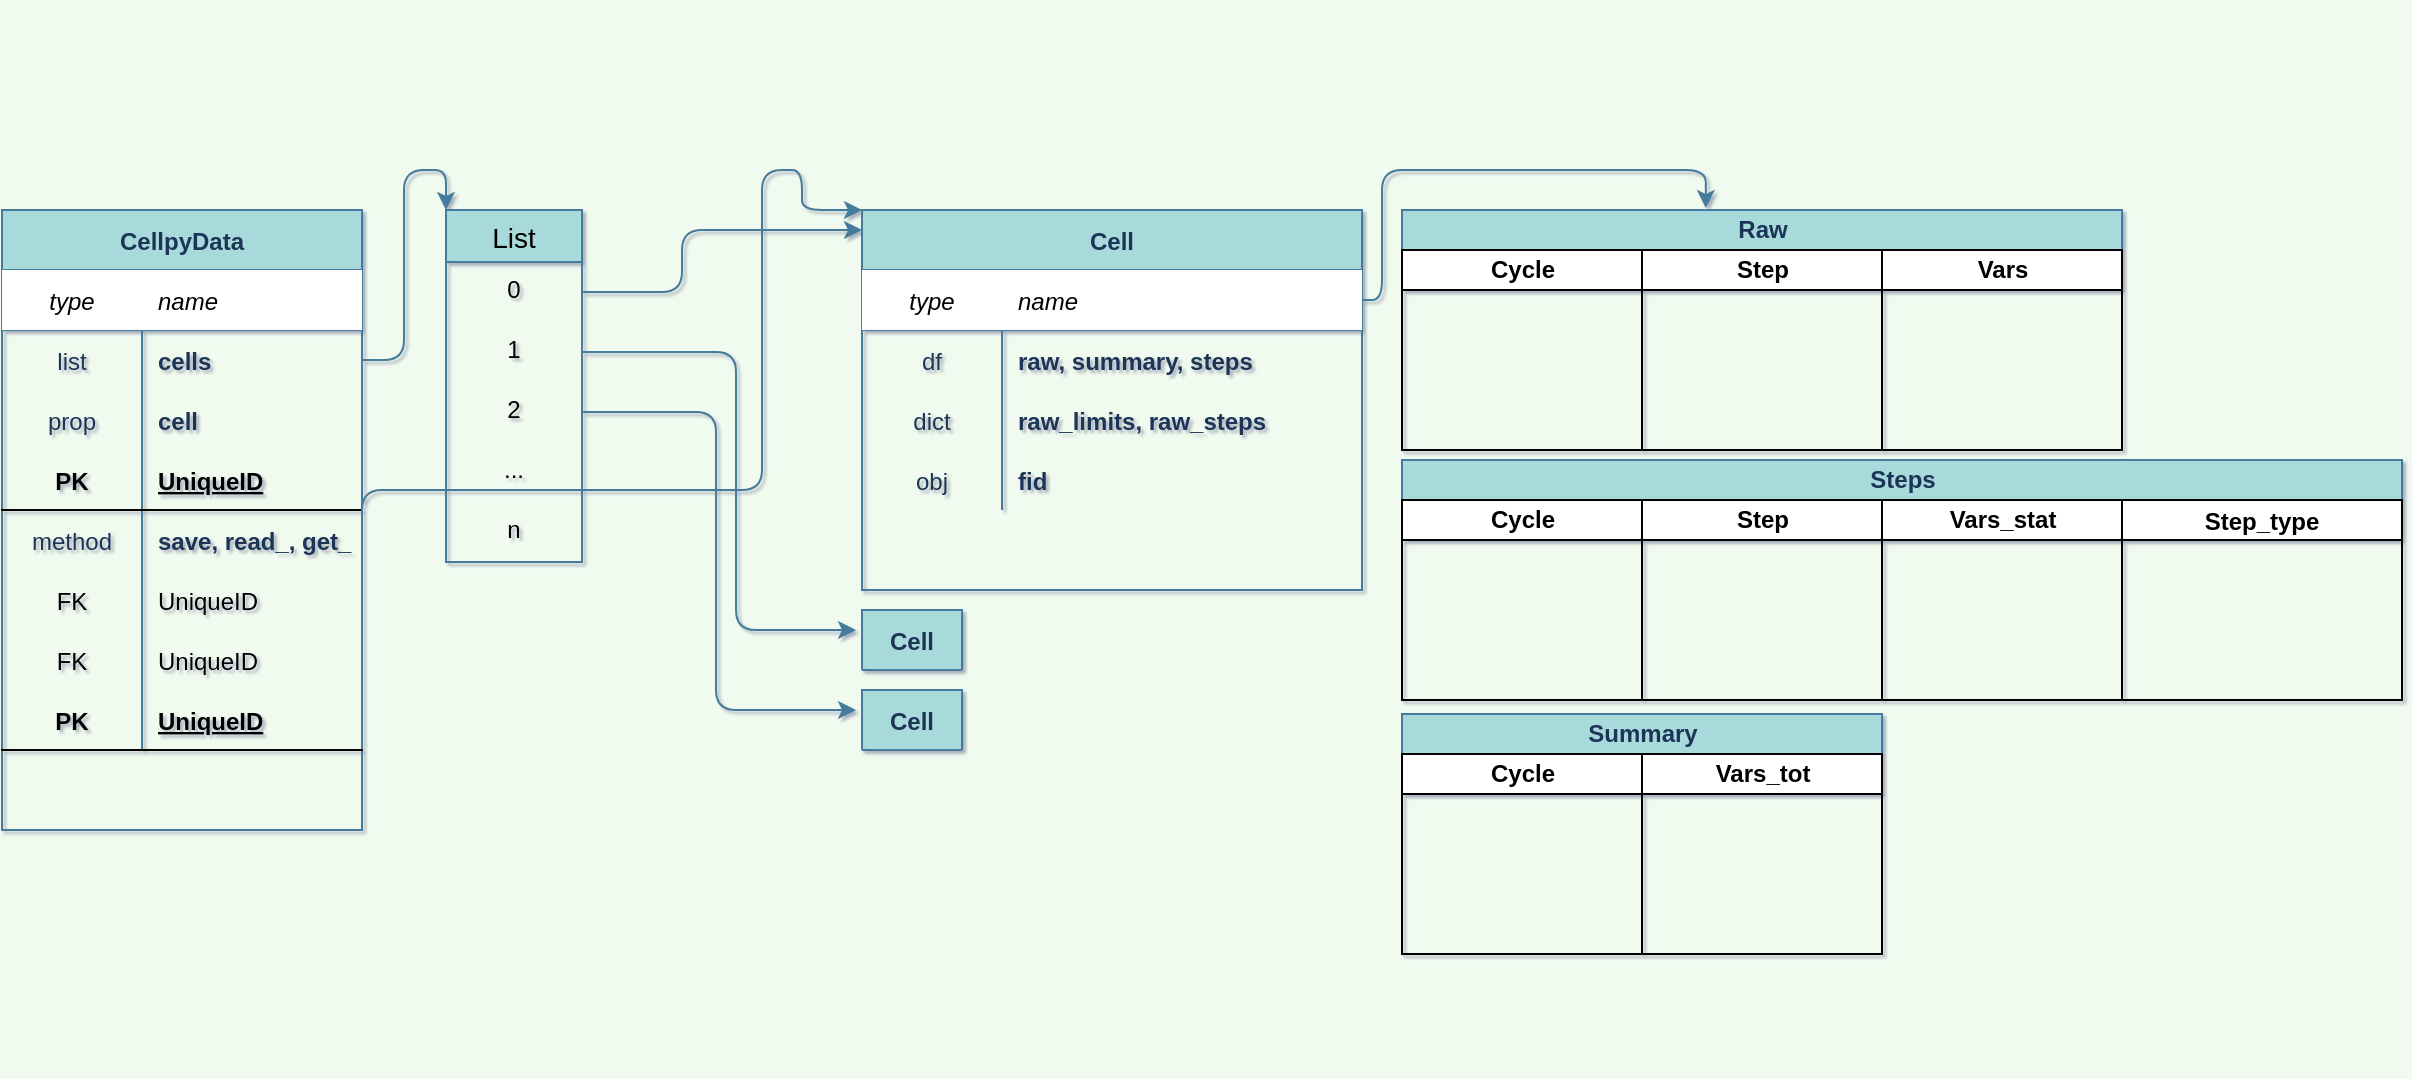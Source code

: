 <mxfile version="14.4.4" type="github">
  <diagram name="Page-1" id="e56a1550-8fbb-45ad-956c-1786394a9013">
    <mxGraphModel dx="1422" dy="762" grid="1" gridSize="10" guides="1" tooltips="1" connect="1" arrows="1" fold="1" page="1" pageScale="1" pageWidth="1169" pageHeight="827" background="#F1FAEE" math="0" shadow="1">
      <root>
        <mxCell id="0" />
        <mxCell id="1" parent="0" />
        <mxCell id="M6c7fhZQipC6nJDo4fWO-20" value="CellpyData" style="shape=table;startSize=30;container=1;collapsible=1;childLayout=tableLayout;fixedRows=1;rowLines=0;fontStyle=1;align=center;resizeLast=1;fillColor=#A8DADC;strokeColor=#457B9D;fontColor=#1D3557;" parent="1" vertex="1">
          <mxGeometry x="30" y="425" width="180" height="310" as="geometry" />
        </mxCell>
        <mxCell id="M6c7fhZQipC6nJDo4fWO-21" value="" style="shape=partialRectangle;collapsible=0;dropTarget=0;pointerEvents=0;fillColor=none;top=0;left=0;bottom=1;right=0;points=[[0,0.5],[1,0.5]];portConstraint=eastwest;strokeColor=#457B9D;fontColor=#1D3557;" parent="M6c7fhZQipC6nJDo4fWO-20" vertex="1">
          <mxGeometry y="30" width="180" height="30" as="geometry" />
        </mxCell>
        <mxCell id="M6c7fhZQipC6nJDo4fWO-22" value="type" style="shape=partialRectangle;connectable=0;top=0;left=0;bottom=0;right=0;fontStyle=2;overflow=hidden;" parent="M6c7fhZQipC6nJDo4fWO-21" vertex="1">
          <mxGeometry width="70" height="30" as="geometry" />
        </mxCell>
        <mxCell id="M6c7fhZQipC6nJDo4fWO-23" value="name" style="shape=partialRectangle;connectable=0;top=0;left=0;bottom=0;right=0;align=left;spacingLeft=6;fontStyle=2;overflow=hidden;" parent="M6c7fhZQipC6nJDo4fWO-21" vertex="1">
          <mxGeometry x="70" width="110" height="30" as="geometry" />
        </mxCell>
        <mxCell id="M6c7fhZQipC6nJDo4fWO-24" value="" style="shape=partialRectangle;collapsible=0;dropTarget=0;pointerEvents=0;fillColor=none;top=0;left=0;bottom=0;right=0;points=[[0,0.5],[1,0.5]];portConstraint=eastwest;strokeColor=#457B9D;fontColor=#1D3557;" parent="M6c7fhZQipC6nJDo4fWO-20" vertex="1">
          <mxGeometry y="60" width="180" height="30" as="geometry" />
        </mxCell>
        <mxCell id="M6c7fhZQipC6nJDo4fWO-25" value="list" style="shape=partialRectangle;connectable=0;fillColor=none;top=0;left=0;bottom=0;right=0;editable=1;overflow=hidden;strokeColor=#457B9D;fontColor=#1D3557;" parent="M6c7fhZQipC6nJDo4fWO-24" vertex="1">
          <mxGeometry width="70" height="30" as="geometry" />
        </mxCell>
        <mxCell id="M6c7fhZQipC6nJDo4fWO-26" value="cells" style="shape=partialRectangle;connectable=0;fillColor=none;top=0;left=0;bottom=0;right=0;align=left;spacingLeft=6;overflow=hidden;strokeColor=#457B9D;fontColor=#1D3557;fontStyle=1" parent="M6c7fhZQipC6nJDo4fWO-24" vertex="1">
          <mxGeometry x="70" width="110" height="30" as="geometry" />
        </mxCell>
        <mxCell id="M6c7fhZQipC6nJDo4fWO-27" value="" style="shape=partialRectangle;collapsible=0;dropTarget=0;pointerEvents=0;fillColor=none;top=0;left=0;bottom=0;right=0;points=[[0,0.5],[1,0.5]];portConstraint=eastwest;strokeColor=#457B9D;fontColor=#1D3557;" parent="M6c7fhZQipC6nJDo4fWO-20" vertex="1">
          <mxGeometry y="90" width="180" height="30" as="geometry" />
        </mxCell>
        <mxCell id="M6c7fhZQipC6nJDo4fWO-28" value="prop" style="shape=partialRectangle;connectable=0;fillColor=none;top=0;left=0;bottom=0;right=0;editable=1;overflow=hidden;strokeColor=#457B9D;fontColor=#1D3557;" parent="M6c7fhZQipC6nJDo4fWO-27" vertex="1">
          <mxGeometry width="70" height="30" as="geometry" />
        </mxCell>
        <mxCell id="M6c7fhZQipC6nJDo4fWO-29" value="cell" style="shape=partialRectangle;connectable=0;fillColor=none;top=0;left=0;bottom=0;right=0;align=left;spacingLeft=6;overflow=hidden;strokeColor=#457B9D;fontColor=#1D3557;fontStyle=1" parent="M6c7fhZQipC6nJDo4fWO-27" vertex="1">
          <mxGeometry x="70" width="110" height="30" as="geometry" />
        </mxCell>
        <mxCell id="q-QKjQK1S_09aKGMdCLz-126" value="" style="shape=partialRectangle;collapsible=0;dropTarget=0;pointerEvents=0;fillColor=none;top=0;left=0;bottom=1;right=0;points=[[0,0.5],[1,0.5]];portConstraint=eastwest;align=center;" vertex="1" parent="M6c7fhZQipC6nJDo4fWO-20">
          <mxGeometry y="120" width="180" height="30" as="geometry" />
        </mxCell>
        <mxCell id="q-QKjQK1S_09aKGMdCLz-127" value="PK" style="shape=partialRectangle;connectable=0;fillColor=none;top=0;left=0;bottom=0;right=0;fontStyle=1;overflow=hidden;" vertex="1" parent="q-QKjQK1S_09aKGMdCLz-126">
          <mxGeometry width="70" height="30" as="geometry" />
        </mxCell>
        <mxCell id="q-QKjQK1S_09aKGMdCLz-128" value="UniqueID" style="shape=partialRectangle;connectable=0;fillColor=none;top=0;left=0;bottom=0;right=0;align=left;spacingLeft=6;fontStyle=5;overflow=hidden;" vertex="1" parent="q-QKjQK1S_09aKGMdCLz-126">
          <mxGeometry x="70" width="110" height="30" as="geometry" />
        </mxCell>
        <mxCell id="M6c7fhZQipC6nJDo4fWO-30" value="" style="shape=partialRectangle;collapsible=0;dropTarget=0;pointerEvents=0;fillColor=none;top=0;left=0;bottom=0;right=0;points=[[0,0.5],[1,0.5]];portConstraint=eastwest;strokeColor=#457B9D;fontColor=#1D3557;" parent="M6c7fhZQipC6nJDo4fWO-20" vertex="1">
          <mxGeometry y="150" width="180" height="30" as="geometry" />
        </mxCell>
        <mxCell id="M6c7fhZQipC6nJDo4fWO-31" value="method" style="shape=partialRectangle;connectable=0;fillColor=none;top=0;left=0;bottom=0;right=0;editable=1;overflow=hidden;strokeColor=#457B9D;fontColor=#1D3557;" parent="M6c7fhZQipC6nJDo4fWO-30" vertex="1">
          <mxGeometry width="70" height="30" as="geometry" />
        </mxCell>
        <mxCell id="M6c7fhZQipC6nJDo4fWO-32" value="save, read_, get_" style="shape=partialRectangle;connectable=0;fillColor=none;top=0;left=0;bottom=0;right=0;align=left;spacingLeft=6;overflow=hidden;strokeColor=#457B9D;fontColor=#1D3557;fontStyle=1" parent="M6c7fhZQipC6nJDo4fWO-30" vertex="1">
          <mxGeometry x="70" width="110" height="30" as="geometry" />
        </mxCell>
        <mxCell id="q-QKjQK1S_09aKGMdCLz-108" value="" style="shape=partialRectangle;collapsible=0;dropTarget=0;pointerEvents=0;fillColor=none;top=0;left=0;bottom=0;right=0;points=[[0,0.5],[1,0.5]];portConstraint=eastwest;align=center;" vertex="1" parent="M6c7fhZQipC6nJDo4fWO-20">
          <mxGeometry y="180" width="180" height="30" as="geometry" />
        </mxCell>
        <mxCell id="q-QKjQK1S_09aKGMdCLz-109" value="FK" style="shape=partialRectangle;connectable=0;fillColor=none;top=0;left=0;bottom=0;right=0;fontStyle=0;overflow=hidden;" vertex="1" parent="q-QKjQK1S_09aKGMdCLz-108">
          <mxGeometry width="70" height="30" as="geometry" />
        </mxCell>
        <mxCell id="q-QKjQK1S_09aKGMdCLz-110" value="UniqueID" style="shape=partialRectangle;connectable=0;fillColor=none;top=0;left=0;bottom=0;right=0;align=left;spacingLeft=6;fontStyle=0;overflow=hidden;" vertex="1" parent="q-QKjQK1S_09aKGMdCLz-108">
          <mxGeometry x="70" width="110" height="30" as="geometry" />
        </mxCell>
        <mxCell id="q-QKjQK1S_09aKGMdCLz-129" value="" style="shape=partialRectangle;collapsible=0;dropTarget=0;pointerEvents=0;fillColor=none;top=0;left=0;bottom=0;right=0;points=[[0,0.5],[1,0.5]];portConstraint=eastwest;align=center;" vertex="1" parent="M6c7fhZQipC6nJDo4fWO-20">
          <mxGeometry y="210" width="180" height="30" as="geometry" />
        </mxCell>
        <mxCell id="q-QKjQK1S_09aKGMdCLz-130" value="FK" style="shape=partialRectangle;connectable=0;fillColor=none;top=0;left=0;bottom=0;right=0;fontStyle=0;overflow=hidden;" vertex="1" parent="q-QKjQK1S_09aKGMdCLz-129">
          <mxGeometry width="70" height="30" as="geometry" />
        </mxCell>
        <mxCell id="q-QKjQK1S_09aKGMdCLz-131" value="UniqueID" style="shape=partialRectangle;connectable=0;fillColor=none;top=0;left=0;bottom=0;right=0;align=left;spacingLeft=6;fontStyle=0;overflow=hidden;" vertex="1" parent="q-QKjQK1S_09aKGMdCLz-129">
          <mxGeometry x="70" width="110" height="30" as="geometry" />
        </mxCell>
        <mxCell id="q-QKjQK1S_09aKGMdCLz-132" value="" style="shape=partialRectangle;collapsible=0;dropTarget=0;pointerEvents=0;fillColor=none;top=0;left=0;bottom=1;right=0;points=[[0,0.5],[1,0.5]];portConstraint=eastwest;align=center;" vertex="1" parent="M6c7fhZQipC6nJDo4fWO-20">
          <mxGeometry y="240" width="180" height="30" as="geometry" />
        </mxCell>
        <mxCell id="q-QKjQK1S_09aKGMdCLz-133" value="PK" style="shape=partialRectangle;connectable=0;fillColor=none;top=0;left=0;bottom=0;right=0;fontStyle=1;overflow=hidden;" vertex="1" parent="q-QKjQK1S_09aKGMdCLz-132">
          <mxGeometry width="70" height="30" as="geometry" />
        </mxCell>
        <mxCell id="q-QKjQK1S_09aKGMdCLz-134" value="UniqueID" style="shape=partialRectangle;connectable=0;fillColor=none;top=0;left=0;bottom=0;right=0;align=left;spacingLeft=6;fontStyle=5;overflow=hidden;" vertex="1" parent="q-QKjQK1S_09aKGMdCLz-132">
          <mxGeometry x="70" width="110" height="30" as="geometry" />
        </mxCell>
        <mxCell id="M6c7fhZQipC6nJDo4fWO-41" value="" style="group;fontColor=#1D3557;" parent="1" vertex="1" connectable="0">
          <mxGeometry x="460" y="425" width="250" height="190" as="geometry" />
        </mxCell>
        <mxCell id="M6c7fhZQipC6nJDo4fWO-7" value="Cell" style="shape=table;startSize=30;container=1;collapsible=1;childLayout=tableLayout;fixedRows=1;rowLines=0;fontStyle=1;align=center;resizeLast=1;fillColor=#A8DADC;strokeColor=#457B9D;fontColor=#1D3557;" parent="M6c7fhZQipC6nJDo4fWO-41" vertex="1">
          <mxGeometry width="250" height="190" as="geometry" />
        </mxCell>
        <mxCell id="M6c7fhZQipC6nJDo4fWO-8" value="" style="shape=partialRectangle;collapsible=0;dropTarget=0;pointerEvents=0;fillColor=none;top=0;left=0;bottom=1;right=0;points=[[0,0.5],[1,0.5]];portConstraint=eastwest;strokeColor=#457B9D;fontColor=#1D3557;" parent="M6c7fhZQipC6nJDo4fWO-7" vertex="1">
          <mxGeometry y="30" width="250" height="30" as="geometry" />
        </mxCell>
        <mxCell id="M6c7fhZQipC6nJDo4fWO-9" value="type" style="shape=partialRectangle;connectable=0;top=0;left=0;bottom=0;right=0;fontStyle=2;overflow=hidden;" parent="M6c7fhZQipC6nJDo4fWO-8" vertex="1">
          <mxGeometry width="70" height="30" as="geometry" />
        </mxCell>
        <mxCell id="M6c7fhZQipC6nJDo4fWO-10" value="name" style="shape=partialRectangle;connectable=0;top=0;left=0;bottom=0;right=0;align=left;spacingLeft=6;fontStyle=2;overflow=hidden;" parent="M6c7fhZQipC6nJDo4fWO-8" vertex="1">
          <mxGeometry x="70" width="180" height="30" as="geometry" />
        </mxCell>
        <mxCell id="M6c7fhZQipC6nJDo4fWO-11" value="" style="shape=partialRectangle;collapsible=0;dropTarget=0;pointerEvents=0;fillColor=none;top=0;left=0;bottom=0;right=0;points=[[0,0.5],[1,0.5]];portConstraint=eastwest;strokeColor=#457B9D;fontColor=#1D3557;" parent="M6c7fhZQipC6nJDo4fWO-7" vertex="1">
          <mxGeometry y="60" width="250" height="30" as="geometry" />
        </mxCell>
        <mxCell id="M6c7fhZQipC6nJDo4fWO-12" value="df" style="shape=partialRectangle;connectable=0;fillColor=none;top=0;left=0;bottom=0;right=0;editable=1;overflow=hidden;strokeColor=#457B9D;fontColor=#1D3557;" parent="M6c7fhZQipC6nJDo4fWO-11" vertex="1">
          <mxGeometry width="70" height="30" as="geometry" />
        </mxCell>
        <mxCell id="M6c7fhZQipC6nJDo4fWO-13" value="raw, summary, steps" style="shape=partialRectangle;connectable=0;fillColor=none;top=0;left=0;bottom=0;right=0;align=left;spacingLeft=6;overflow=hidden;strokeColor=#457B9D;fontColor=#1D3557;fontStyle=1" parent="M6c7fhZQipC6nJDo4fWO-11" vertex="1">
          <mxGeometry x="70" width="180" height="30" as="geometry" />
        </mxCell>
        <mxCell id="M6c7fhZQipC6nJDo4fWO-14" value="" style="shape=partialRectangle;collapsible=0;dropTarget=0;pointerEvents=0;fillColor=none;top=0;left=0;bottom=0;right=0;points=[[0,0.5],[1,0.5]];portConstraint=eastwest;strokeColor=#457B9D;fontColor=#1D3557;" parent="M6c7fhZQipC6nJDo4fWO-7" vertex="1">
          <mxGeometry y="90" width="250" height="30" as="geometry" />
        </mxCell>
        <mxCell id="M6c7fhZQipC6nJDo4fWO-15" value="dict" style="shape=partialRectangle;connectable=0;fillColor=none;top=0;left=0;bottom=0;right=0;editable=1;overflow=hidden;strokeColor=#457B9D;fontColor=#1D3557;" parent="M6c7fhZQipC6nJDo4fWO-14" vertex="1">
          <mxGeometry width="70" height="30" as="geometry" />
        </mxCell>
        <mxCell id="M6c7fhZQipC6nJDo4fWO-16" value="raw_limits, raw_steps" style="shape=partialRectangle;connectable=0;fillColor=none;top=0;left=0;bottom=0;right=0;align=left;spacingLeft=6;overflow=hidden;strokeColor=#457B9D;fontColor=#1D3557;fontStyle=1" parent="M6c7fhZQipC6nJDo4fWO-14" vertex="1">
          <mxGeometry x="70" width="180" height="30" as="geometry" />
        </mxCell>
        <mxCell id="M6c7fhZQipC6nJDo4fWO-17" value="" style="shape=partialRectangle;collapsible=0;dropTarget=0;pointerEvents=0;fillColor=none;top=0;left=0;bottom=0;right=0;points=[[0,0.5],[1,0.5]];portConstraint=eastwest;strokeColor=#457B9D;fontColor=#1D3557;" parent="M6c7fhZQipC6nJDo4fWO-7" vertex="1">
          <mxGeometry y="120" width="250" height="30" as="geometry" />
        </mxCell>
        <mxCell id="M6c7fhZQipC6nJDo4fWO-18" value="obj" style="shape=partialRectangle;connectable=0;fillColor=none;top=0;left=0;bottom=0;right=0;editable=1;overflow=hidden;strokeColor=#457B9D;fontColor=#1D3557;" parent="M6c7fhZQipC6nJDo4fWO-17" vertex="1">
          <mxGeometry width="70" height="30" as="geometry" />
        </mxCell>
        <mxCell id="M6c7fhZQipC6nJDo4fWO-19" value="fid" style="shape=partialRectangle;connectable=0;fillColor=none;top=0;left=0;bottom=0;right=0;align=left;spacingLeft=6;overflow=hidden;strokeColor=#457B9D;fontColor=#1D3557;fontStyle=1" parent="M6c7fhZQipC6nJDo4fWO-17" vertex="1">
          <mxGeometry x="70" width="180" height="30" as="geometry" />
        </mxCell>
        <mxCell id="M6c7fhZQipC6nJDo4fWO-189" value="List" style="swimlane;fontStyle=0;childLayout=stackLayout;horizontal=1;startSize=26;horizontalStack=0;resizeParent=1;resizeParentMax=0;resizeLast=0;collapsible=1;marginBottom=0;align=center;fontSize=14;strokeColor=#457B9D;fillColor=#A8DADC;" parent="1" vertex="1">
          <mxGeometry x="252" y="425" width="68" height="176" as="geometry" />
        </mxCell>
        <mxCell id="M6c7fhZQipC6nJDo4fWO-190" value="0" style="text;strokeColor=none;fillColor=none;spacingLeft=4;spacingRight=4;overflow=hidden;rotatable=0;points=[[0,0.5],[1,0.5]];portConstraint=eastwest;fontSize=12;align=center;" parent="M6c7fhZQipC6nJDo4fWO-189" vertex="1">
          <mxGeometry y="26" width="68" height="30" as="geometry" />
        </mxCell>
        <mxCell id="M6c7fhZQipC6nJDo4fWO-191" value="1" style="text;strokeColor=none;fillColor=none;spacingLeft=4;spacingRight=4;overflow=hidden;rotatable=0;points=[[0,0.5],[1,0.5]];portConstraint=eastwest;fontSize=12;align=center;" parent="M6c7fhZQipC6nJDo4fWO-189" vertex="1">
          <mxGeometry y="56" width="68" height="30" as="geometry" />
        </mxCell>
        <mxCell id="M6c7fhZQipC6nJDo4fWO-192" value="2" style="text;strokeColor=none;fillColor=none;spacingLeft=4;spacingRight=4;overflow=hidden;rotatable=0;points=[[0,0.5],[1,0.5]];portConstraint=eastwest;fontSize=12;align=center;" parent="M6c7fhZQipC6nJDo4fWO-189" vertex="1">
          <mxGeometry y="86" width="68" height="30" as="geometry" />
        </mxCell>
        <mxCell id="q-QKjQK1S_09aKGMdCLz-148" value="..." style="text;strokeColor=none;fillColor=none;spacingLeft=4;spacingRight=4;overflow=hidden;rotatable=0;points=[[0,0.5],[1,0.5]];portConstraint=eastwest;fontSize=12;align=center;" vertex="1" parent="M6c7fhZQipC6nJDo4fWO-189">
          <mxGeometry y="116" width="68" height="30" as="geometry" />
        </mxCell>
        <mxCell id="q-QKjQK1S_09aKGMdCLz-147" value="n" style="text;strokeColor=none;fillColor=none;spacingLeft=4;spacingRight=4;overflow=hidden;rotatable=0;points=[[0,0.5],[1,0.5]];portConstraint=eastwest;fontSize=12;align=center;" vertex="1" parent="M6c7fhZQipC6nJDo4fWO-189">
          <mxGeometry y="146" width="68" height="30" as="geometry" />
        </mxCell>
        <mxCell id="M6c7fhZQipC6nJDo4fWO-193" style="edgeStyle=orthogonalEdgeStyle;orthogonalLoop=1;jettySize=auto;html=1;strokeColor=#457B9D;fillColor=#A8DADC;fontColor=#1D3557;" parent="1" source="M6c7fhZQipC6nJDo4fWO-190" target="M6c7fhZQipC6nJDo4fWO-7" edge="1">
          <mxGeometry relative="1" as="geometry">
            <mxPoint x="430" y="435" as="targetPoint" />
            <Array as="points">
              <mxPoint x="370" y="466" />
              <mxPoint x="370" y="435" />
            </Array>
          </mxGeometry>
        </mxCell>
        <mxCell id="M6c7fhZQipC6nJDo4fWO-194" style="edgeStyle=orthogonalEdgeStyle;orthogonalLoop=1;jettySize=auto;html=1;strokeColor=#457B9D;fillColor=#A8DADC;fontColor=#1D3557;entryX=0;entryY=0;entryDx=0;entryDy=0;" parent="1" source="M6c7fhZQipC6nJDo4fWO-24" target="M6c7fhZQipC6nJDo4fWO-189" edge="1">
          <mxGeometry relative="1" as="geometry">
            <mxPoint x="242" y="415" as="targetPoint" />
          </mxGeometry>
        </mxCell>
        <mxCell id="M6c7fhZQipC6nJDo4fWO-195" style="edgeStyle=orthogonalEdgeStyle;orthogonalLoop=1;jettySize=auto;html=1;entryX=0;entryY=0;entryDx=0;entryDy=0;strokeColor=#457B9D;fillColor=#A8DADC;fontColor=#1D3557;exitX=1;exitY=0.5;exitDx=0;exitDy=0;" parent="1" source="M6c7fhZQipC6nJDo4fWO-30" target="M6c7fhZQipC6nJDo4fWO-7" edge="1">
          <mxGeometry relative="1" as="geometry">
            <Array as="points">
              <mxPoint x="210" y="565" />
              <mxPoint x="410" y="565" />
              <mxPoint x="410" y="405" />
              <mxPoint x="430" y="405" />
              <mxPoint x="430" y="425" />
            </Array>
          </mxGeometry>
        </mxCell>
        <mxCell id="M6c7fhZQipC6nJDo4fWO-196" value="" style="group;fontColor=#1D3557;" parent="1" vertex="1" connectable="0">
          <mxGeometry x="640" y="320" width="250" height="535" as="geometry" />
        </mxCell>
        <mxCell id="M6c7fhZQipC6nJDo4fWO-197" value="Cell" style="shape=table;startSize=30;container=1;collapsible=1;childLayout=tableLayout;fixedRows=1;rowLines=0;fontStyle=1;align=center;resizeLast=1;fillColor=#A8DADC;strokeColor=#457B9D;fontColor=#1D3557;" parent="M6c7fhZQipC6nJDo4fWO-196" vertex="1" collapsed="1">
          <mxGeometry x="-180" y="305" width="50" height="30" as="geometry">
            <mxRectangle x="-180" y="305" width="250" height="190" as="alternateBounds" />
          </mxGeometry>
        </mxCell>
        <mxCell id="M6c7fhZQipC6nJDo4fWO-198" value="" style="shape=partialRectangle;collapsible=0;dropTarget=0;pointerEvents=0;fillColor=none;top=0;left=0;bottom=1;right=0;points=[[0,0.5],[1,0.5]];portConstraint=eastwest;strokeColor=#457B9D;fontColor=#1D3557;" parent="M6c7fhZQipC6nJDo4fWO-197" vertex="1">
          <mxGeometry y="30" width="250" height="30" as="geometry" />
        </mxCell>
        <mxCell id="M6c7fhZQipC6nJDo4fWO-199" value="type" style="shape=partialRectangle;connectable=0;fillColor=none;top=0;left=0;bottom=0;right=0;fontStyle=1;overflow=hidden;strokeColor=#457B9D;fontColor=#1D3557;" parent="M6c7fhZQipC6nJDo4fWO-198" vertex="1">
          <mxGeometry width="70" height="30" as="geometry" />
        </mxCell>
        <mxCell id="M6c7fhZQipC6nJDo4fWO-200" value="name" style="shape=partialRectangle;connectable=0;fillColor=none;top=0;left=0;bottom=0;right=0;align=left;spacingLeft=6;fontStyle=1;overflow=hidden;strokeColor=#457B9D;fontColor=#1D3557;" parent="M6c7fhZQipC6nJDo4fWO-198" vertex="1">
          <mxGeometry x="70" width="180" height="30" as="geometry" />
        </mxCell>
        <mxCell id="M6c7fhZQipC6nJDo4fWO-201" value="" style="shape=partialRectangle;collapsible=0;dropTarget=0;pointerEvents=0;fillColor=none;top=0;left=0;bottom=0;right=0;points=[[0,0.5],[1,0.5]];portConstraint=eastwest;strokeColor=#457B9D;fontColor=#1D3557;" parent="M6c7fhZQipC6nJDo4fWO-197" vertex="1">
          <mxGeometry y="60" width="250" height="30" as="geometry" />
        </mxCell>
        <mxCell id="M6c7fhZQipC6nJDo4fWO-202" value="df" style="shape=partialRectangle;connectable=0;fillColor=none;top=0;left=0;bottom=0;right=0;editable=1;overflow=hidden;strokeColor=#457B9D;fontColor=#1D3557;" parent="M6c7fhZQipC6nJDo4fWO-201" vertex="1">
          <mxGeometry width="70" height="30" as="geometry" />
        </mxCell>
        <mxCell id="M6c7fhZQipC6nJDo4fWO-203" value="raw, summary, steps" style="shape=partialRectangle;connectable=0;fillColor=none;top=0;left=0;bottom=0;right=0;align=left;spacingLeft=6;overflow=hidden;strokeColor=#457B9D;fontColor=#1D3557;" parent="M6c7fhZQipC6nJDo4fWO-201" vertex="1">
          <mxGeometry x="70" width="180" height="30" as="geometry" />
        </mxCell>
        <mxCell id="M6c7fhZQipC6nJDo4fWO-204" value="" style="shape=partialRectangle;collapsible=0;dropTarget=0;pointerEvents=0;fillColor=none;top=0;left=0;bottom=0;right=0;points=[[0,0.5],[1,0.5]];portConstraint=eastwest;strokeColor=#457B9D;fontColor=#1D3557;" parent="M6c7fhZQipC6nJDo4fWO-197" vertex="1">
          <mxGeometry y="90" width="250" height="30" as="geometry" />
        </mxCell>
        <mxCell id="M6c7fhZQipC6nJDo4fWO-205" value="dict" style="shape=partialRectangle;connectable=0;fillColor=none;top=0;left=0;bottom=0;right=0;editable=1;overflow=hidden;strokeColor=#457B9D;fontColor=#1D3557;" parent="M6c7fhZQipC6nJDo4fWO-204" vertex="1">
          <mxGeometry width="70" height="30" as="geometry" />
        </mxCell>
        <mxCell id="M6c7fhZQipC6nJDo4fWO-206" value="raw_limits, raw_steps" style="shape=partialRectangle;connectable=0;fillColor=none;top=0;left=0;bottom=0;right=0;align=left;spacingLeft=6;overflow=hidden;strokeColor=#457B9D;fontColor=#1D3557;" parent="M6c7fhZQipC6nJDo4fWO-204" vertex="1">
          <mxGeometry x="70" width="180" height="30" as="geometry" />
        </mxCell>
        <mxCell id="M6c7fhZQipC6nJDo4fWO-207" value="" style="shape=partialRectangle;collapsible=0;dropTarget=0;pointerEvents=0;fillColor=none;top=0;left=0;bottom=0;right=0;points=[[0,0.5],[1,0.5]];portConstraint=eastwest;strokeColor=#457B9D;fontColor=#1D3557;" parent="M6c7fhZQipC6nJDo4fWO-197" vertex="1">
          <mxGeometry y="120" width="250" height="30" as="geometry" />
        </mxCell>
        <mxCell id="M6c7fhZQipC6nJDo4fWO-208" value="obj" style="shape=partialRectangle;connectable=0;fillColor=none;top=0;left=0;bottom=0;right=0;editable=1;overflow=hidden;strokeColor=#457B9D;fontColor=#1D3557;" parent="M6c7fhZQipC6nJDo4fWO-207" vertex="1">
          <mxGeometry width="70" height="30" as="geometry" />
        </mxCell>
        <mxCell id="M6c7fhZQipC6nJDo4fWO-209" value="fid" style="shape=partialRectangle;connectable=0;fillColor=none;top=0;left=0;bottom=0;right=0;align=left;spacingLeft=6;overflow=hidden;strokeColor=#457B9D;fontColor=#1D3557;" parent="M6c7fhZQipC6nJDo4fWO-207" vertex="1">
          <mxGeometry x="70" width="180" height="30" as="geometry" />
        </mxCell>
        <mxCell id="M6c7fhZQipC6nJDo4fWO-211" value="" style="group;fontColor=#1D3557;" parent="M6c7fhZQipC6nJDo4fWO-196" vertex="1" connectable="0">
          <mxGeometry y="40" width="250" height="495" as="geometry" />
        </mxCell>
        <mxCell id="M6c7fhZQipC6nJDo4fWO-212" value="Cell" style="shape=table;startSize=30;container=1;collapsible=1;childLayout=tableLayout;fixedRows=1;rowLines=0;fontStyle=1;align=center;resizeLast=1;fillColor=#A8DADC;strokeColor=#457B9D;fontColor=#1D3557;" parent="M6c7fhZQipC6nJDo4fWO-211" vertex="1" collapsed="1">
          <mxGeometry x="-180" y="305" width="50" height="30" as="geometry">
            <mxRectangle x="-180" y="305" width="250" height="190" as="alternateBounds" />
          </mxGeometry>
        </mxCell>
        <mxCell id="M6c7fhZQipC6nJDo4fWO-213" value="" style="shape=partialRectangle;collapsible=0;dropTarget=0;pointerEvents=0;fillColor=none;top=0;left=0;bottom=1;right=0;points=[[0,0.5],[1,0.5]];portConstraint=eastwest;strokeColor=#457B9D;fontColor=#1D3557;" parent="M6c7fhZQipC6nJDo4fWO-212" vertex="1">
          <mxGeometry y="30" width="250" height="30" as="geometry" />
        </mxCell>
        <mxCell id="M6c7fhZQipC6nJDo4fWO-214" value="type" style="shape=partialRectangle;connectable=0;fillColor=none;top=0;left=0;bottom=0;right=0;fontStyle=1;overflow=hidden;strokeColor=#457B9D;fontColor=#1D3557;" parent="M6c7fhZQipC6nJDo4fWO-213" vertex="1">
          <mxGeometry width="70" height="30" as="geometry" />
        </mxCell>
        <mxCell id="M6c7fhZQipC6nJDo4fWO-215" value="name" style="shape=partialRectangle;connectable=0;fillColor=none;top=0;left=0;bottom=0;right=0;align=left;spacingLeft=6;fontStyle=1;overflow=hidden;strokeColor=#457B9D;fontColor=#1D3557;" parent="M6c7fhZQipC6nJDo4fWO-213" vertex="1">
          <mxGeometry x="70" width="180" height="30" as="geometry" />
        </mxCell>
        <mxCell id="M6c7fhZQipC6nJDo4fWO-216" value="" style="shape=partialRectangle;collapsible=0;dropTarget=0;pointerEvents=0;fillColor=none;top=0;left=0;bottom=0;right=0;points=[[0,0.5],[1,0.5]];portConstraint=eastwest;strokeColor=#457B9D;fontColor=#1D3557;" parent="M6c7fhZQipC6nJDo4fWO-212" vertex="1">
          <mxGeometry y="60" width="250" height="30" as="geometry" />
        </mxCell>
        <mxCell id="M6c7fhZQipC6nJDo4fWO-217" value="df" style="shape=partialRectangle;connectable=0;fillColor=none;top=0;left=0;bottom=0;right=0;editable=1;overflow=hidden;strokeColor=#457B9D;fontColor=#1D3557;" parent="M6c7fhZQipC6nJDo4fWO-216" vertex="1">
          <mxGeometry width="70" height="30" as="geometry" />
        </mxCell>
        <mxCell id="M6c7fhZQipC6nJDo4fWO-218" value="raw, summary, steps" style="shape=partialRectangle;connectable=0;fillColor=none;top=0;left=0;bottom=0;right=0;align=left;spacingLeft=6;overflow=hidden;strokeColor=#457B9D;fontColor=#1D3557;" parent="M6c7fhZQipC6nJDo4fWO-216" vertex="1">
          <mxGeometry x="70" width="180" height="30" as="geometry" />
        </mxCell>
        <mxCell id="M6c7fhZQipC6nJDo4fWO-219" value="" style="shape=partialRectangle;collapsible=0;dropTarget=0;pointerEvents=0;fillColor=none;top=0;left=0;bottom=0;right=0;points=[[0,0.5],[1,0.5]];portConstraint=eastwest;strokeColor=#457B9D;fontColor=#1D3557;" parent="M6c7fhZQipC6nJDo4fWO-212" vertex="1">
          <mxGeometry y="90" width="250" height="30" as="geometry" />
        </mxCell>
        <mxCell id="M6c7fhZQipC6nJDo4fWO-220" value="dict" style="shape=partialRectangle;connectable=0;fillColor=none;top=0;left=0;bottom=0;right=0;editable=1;overflow=hidden;strokeColor=#457B9D;fontColor=#1D3557;" parent="M6c7fhZQipC6nJDo4fWO-219" vertex="1">
          <mxGeometry width="70" height="30" as="geometry" />
        </mxCell>
        <mxCell id="M6c7fhZQipC6nJDo4fWO-221" value="raw_limits, raw_steps" style="shape=partialRectangle;connectable=0;fillColor=none;top=0;left=0;bottom=0;right=0;align=left;spacingLeft=6;overflow=hidden;strokeColor=#457B9D;fontColor=#1D3557;" parent="M6c7fhZQipC6nJDo4fWO-219" vertex="1">
          <mxGeometry x="70" width="180" height="30" as="geometry" />
        </mxCell>
        <mxCell id="M6c7fhZQipC6nJDo4fWO-222" value="" style="shape=partialRectangle;collapsible=0;dropTarget=0;pointerEvents=0;fillColor=none;top=0;left=0;bottom=0;right=0;points=[[0,0.5],[1,0.5]];portConstraint=eastwest;strokeColor=#457B9D;fontColor=#1D3557;" parent="M6c7fhZQipC6nJDo4fWO-212" vertex="1">
          <mxGeometry y="120" width="250" height="30" as="geometry" />
        </mxCell>
        <mxCell id="M6c7fhZQipC6nJDo4fWO-223" value="obj" style="shape=partialRectangle;connectable=0;fillColor=none;top=0;left=0;bottom=0;right=0;editable=1;overflow=hidden;strokeColor=#457B9D;fontColor=#1D3557;" parent="M6c7fhZQipC6nJDo4fWO-222" vertex="1">
          <mxGeometry width="70" height="30" as="geometry" />
        </mxCell>
        <mxCell id="M6c7fhZQipC6nJDo4fWO-224" value="fid" style="shape=partialRectangle;connectable=0;fillColor=none;top=0;left=0;bottom=0;right=0;align=left;spacingLeft=6;overflow=hidden;strokeColor=#457B9D;fontColor=#1D3557;" parent="M6c7fhZQipC6nJDo4fWO-222" vertex="1">
          <mxGeometry x="70" width="180" height="30" as="geometry" />
        </mxCell>
        <mxCell id="M6c7fhZQipC6nJDo4fWO-210" style="edgeStyle=orthogonalEdgeStyle;orthogonalLoop=1;jettySize=auto;html=1;strokeColor=#457B9D;fillColor=#A8DADC;fontColor=#1D3557;exitX=1;exitY=0.5;exitDx=0;exitDy=0;" parent="1" source="M6c7fhZQipC6nJDo4fWO-191" edge="1">
          <mxGeometry relative="1" as="geometry">
            <mxPoint x="457" y="635" as="targetPoint" />
            <mxPoint x="359" y="496" as="sourcePoint" />
            <Array as="points">
              <mxPoint x="397" y="496" />
              <mxPoint x="397" y="635" />
            </Array>
          </mxGeometry>
        </mxCell>
        <mxCell id="M6c7fhZQipC6nJDo4fWO-225" style="edgeStyle=orthogonalEdgeStyle;orthogonalLoop=1;jettySize=auto;html=1;strokeColor=#457B9D;fillColor=#A8DADC;fontColor=#1D3557;exitX=1;exitY=0.5;exitDx=0;exitDy=0;" parent="1" source="M6c7fhZQipC6nJDo4fWO-192" edge="1">
          <mxGeometry relative="1" as="geometry">
            <mxPoint x="457" y="675" as="targetPoint" />
            <mxPoint x="359" y="526" as="sourcePoint" />
            <Array as="points">
              <mxPoint x="387" y="526" />
              <mxPoint x="387" y="675" />
            </Array>
          </mxGeometry>
        </mxCell>
        <mxCell id="M6c7fhZQipC6nJDo4fWO-226" value="Raw" style="swimlane;html=1;childLayout=stackLayout;resizeParent=1;resizeParentMax=0;startSize=20;strokeColor=#457B9D;fillColor=#A8DADC;fontColor=#1D3557;" parent="1" vertex="1">
          <mxGeometry x="730" y="425" width="360" height="120" as="geometry" />
        </mxCell>
        <mxCell id="M6c7fhZQipC6nJDo4fWO-227" value="Cycle" style="swimlane;html=1;startSize=20;" parent="M6c7fhZQipC6nJDo4fWO-226" vertex="1">
          <mxGeometry y="20" width="120" height="100" as="geometry" />
        </mxCell>
        <mxCell id="M6c7fhZQipC6nJDo4fWO-228" value="Step" style="swimlane;html=1;startSize=20;" parent="M6c7fhZQipC6nJDo4fWO-226" vertex="1">
          <mxGeometry x="120" y="20" width="120" height="100" as="geometry" />
        </mxCell>
        <mxCell id="M6c7fhZQipC6nJDo4fWO-229" value="Vars" style="swimlane;html=1;startSize=20;" parent="M6c7fhZQipC6nJDo4fWO-226" vertex="1">
          <mxGeometry x="240" y="20" width="120" height="100" as="geometry" />
        </mxCell>
        <mxCell id="M6c7fhZQipC6nJDo4fWO-230" value="Steps" style="swimlane;html=1;childLayout=stackLayout;resizeParent=1;resizeParentMax=0;startSize=20;strokeColor=#457B9D;fillColor=#A8DADC;fontColor=#1D3557;" parent="1" vertex="1">
          <mxGeometry x="730" y="550" width="500" height="120" as="geometry" />
        </mxCell>
        <mxCell id="M6c7fhZQipC6nJDo4fWO-231" value="Cycle" style="swimlane;html=1;startSize=20;" parent="M6c7fhZQipC6nJDo4fWO-230" vertex="1">
          <mxGeometry y="20" width="120" height="100" as="geometry" />
        </mxCell>
        <mxCell id="M6c7fhZQipC6nJDo4fWO-232" value="Step" style="swimlane;html=1;startSize=20;" parent="M6c7fhZQipC6nJDo4fWO-230" vertex="1">
          <mxGeometry x="120" y="20" width="120" height="100" as="geometry" />
        </mxCell>
        <mxCell id="M6c7fhZQipC6nJDo4fWO-233" value="Vars_stat" style="swimlane;html=1;startSize=20;" parent="M6c7fhZQipC6nJDo4fWO-230" vertex="1">
          <mxGeometry x="240" y="20" width="120" height="100" as="geometry">
            <mxRectangle x="240" y="20" width="30" height="100" as="alternateBounds" />
          </mxGeometry>
        </mxCell>
        <mxCell id="q-QKjQK1S_09aKGMdCLz-161" value="Step_type" style="swimlane;fontStyle=1;childLayout=stackLayout;horizontal=1;startSize=20;horizontalStack=0;resizeParent=1;resizeParentMax=0;resizeLast=0;collapsible=1;marginBottom=0;align=center;fontSize=12;" vertex="1" parent="M6c7fhZQipC6nJDo4fWO-230">
          <mxGeometry x="360" y="20" width="140" height="100" as="geometry">
            <mxRectangle x="360" y="20" width="30" height="100" as="alternateBounds" />
          </mxGeometry>
        </mxCell>
        <mxCell id="M6c7fhZQipC6nJDo4fWO-234" value="Summary" style="swimlane;html=1;childLayout=stackLayout;resizeParent=1;resizeParentMax=0;startSize=20;strokeColor=#457B9D;fillColor=#A8DADC;fontColor=#1D3557;" parent="1" vertex="1">
          <mxGeometry x="730" y="677" width="240" height="120" as="geometry" />
        </mxCell>
        <mxCell id="M6c7fhZQipC6nJDo4fWO-235" value="Cycle" style="swimlane;html=1;startSize=20;" parent="M6c7fhZQipC6nJDo4fWO-234" vertex="1">
          <mxGeometry y="20" width="120" height="100" as="geometry" />
        </mxCell>
        <mxCell id="M6c7fhZQipC6nJDo4fWO-236" value="Vars_tot" style="swimlane;html=1;startSize=20;" parent="M6c7fhZQipC6nJDo4fWO-234" vertex="1">
          <mxGeometry x="120" y="20" width="120" height="100" as="geometry" />
        </mxCell>
        <mxCell id="M6c7fhZQipC6nJDo4fWO-238" style="edgeStyle=orthogonalEdgeStyle;rounded=1;orthogonalLoop=1;jettySize=auto;html=1;entryX=0.422;entryY=-0.008;entryDx=0;entryDy=0;entryPerimeter=0;strokeColor=#457B9D;fillColor=#A8DADC;fontColor=#1D3557;" parent="1" source="M6c7fhZQipC6nJDo4fWO-8" target="M6c7fhZQipC6nJDo4fWO-226" edge="1">
          <mxGeometry relative="1" as="geometry">
            <Array as="points">
              <mxPoint x="720" y="470" />
              <mxPoint x="720" y="405" />
              <mxPoint x="882" y="405" />
            </Array>
          </mxGeometry>
        </mxCell>
      </root>
    </mxGraphModel>
  </diagram>
</mxfile>
